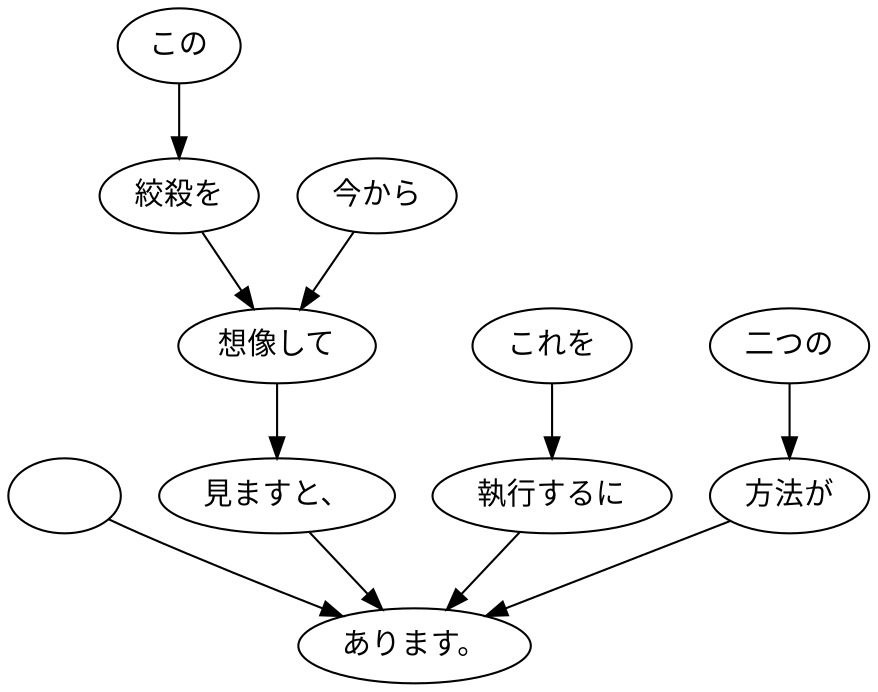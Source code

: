 digraph graph1507 {
	node0 [label="　"];
	node1 [label="この"];
	node2 [label="絞殺を"];
	node3 [label="今から"];
	node4 [label="想像して"];
	node5 [label="見ますと、"];
	node6 [label="これを"];
	node7 [label="執行するに"];
	node8 [label="二つの"];
	node9 [label="方法が"];
	node10 [label="あります。"];
	node0 -> node10;
	node1 -> node2;
	node2 -> node4;
	node3 -> node4;
	node4 -> node5;
	node5 -> node10;
	node6 -> node7;
	node7 -> node10;
	node8 -> node9;
	node9 -> node10;
}
